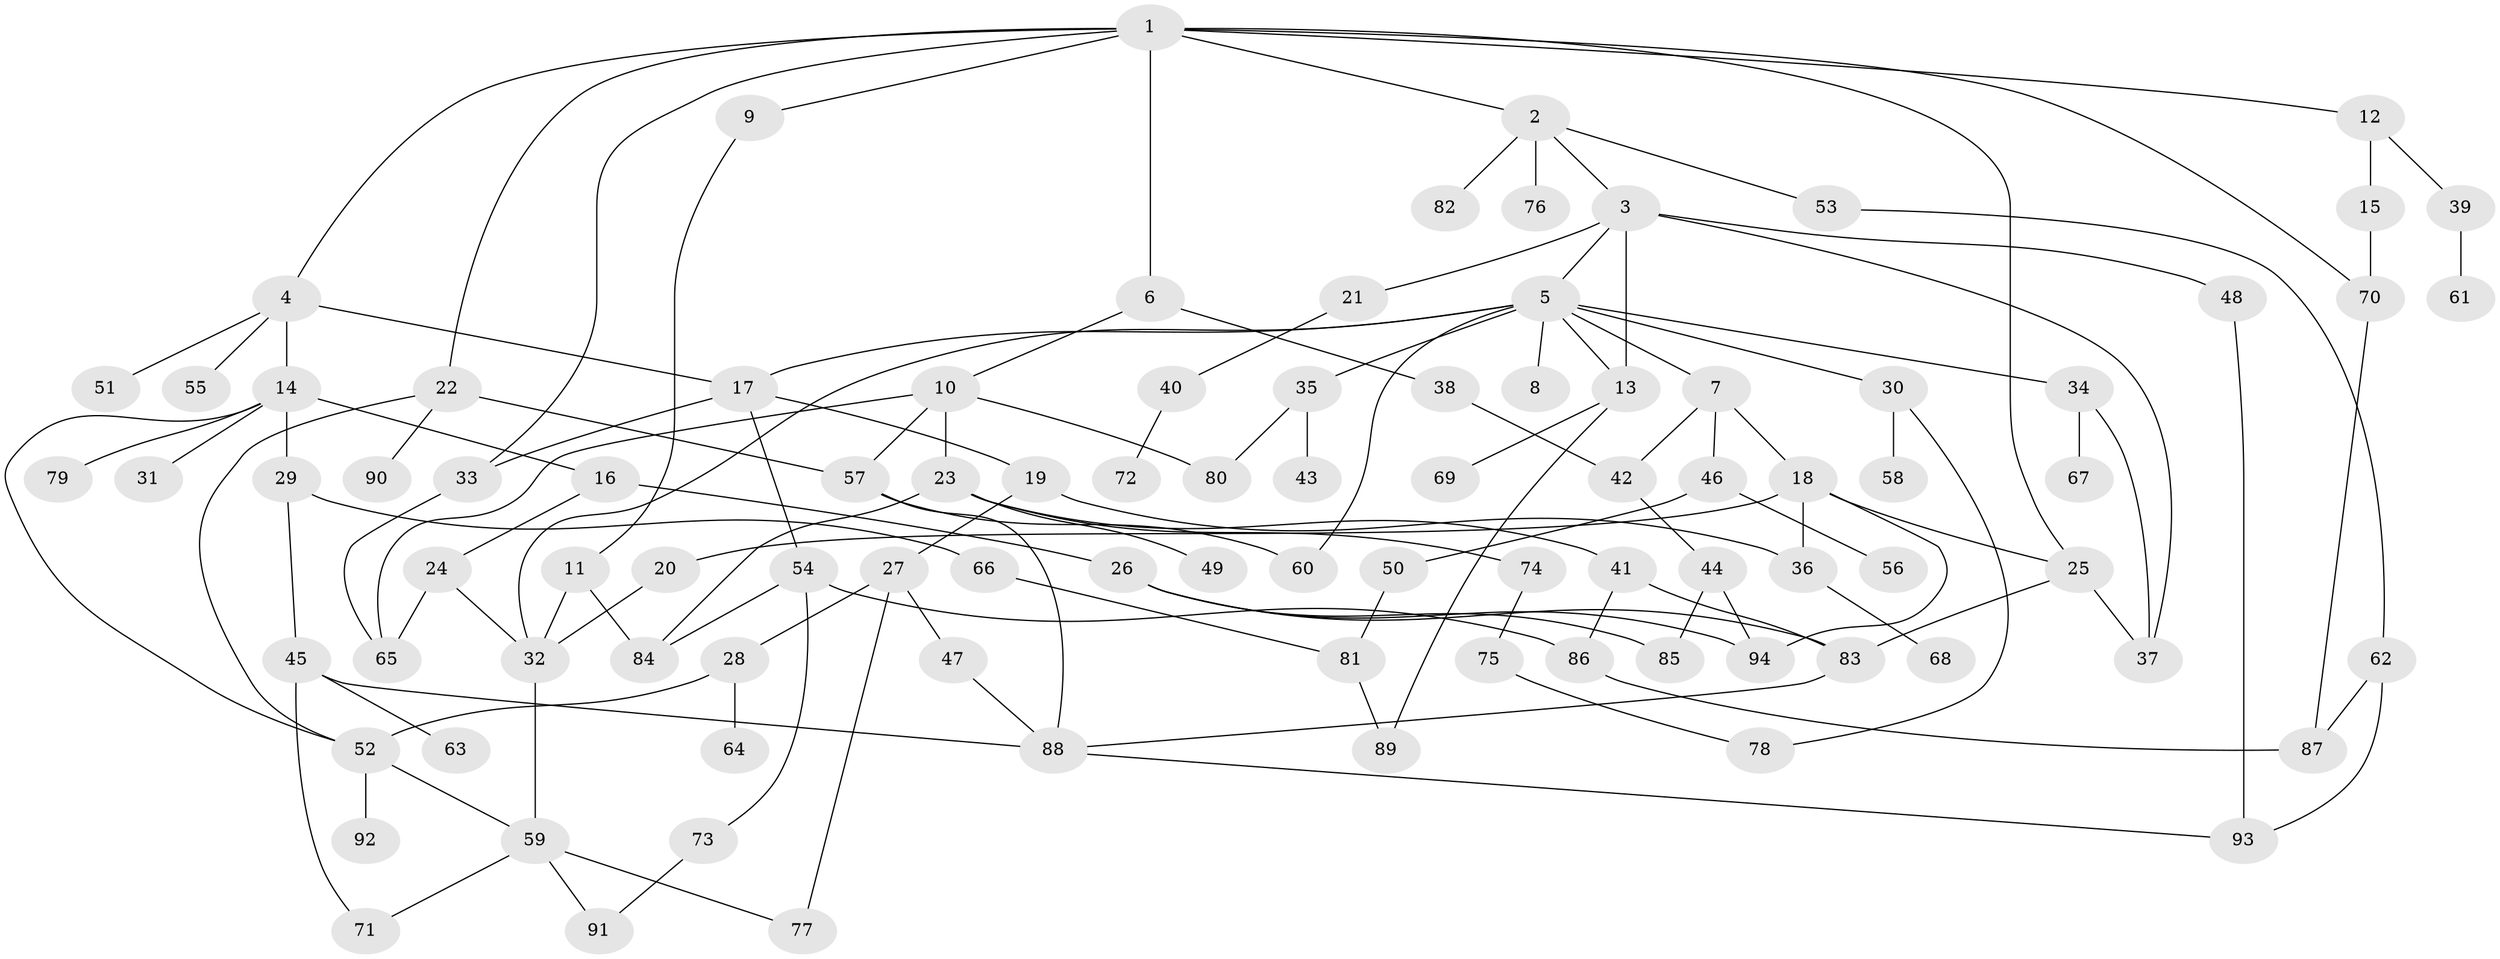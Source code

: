 // Generated by graph-tools (version 1.1) at 2025/10/02/27/25 16:10:51]
// undirected, 94 vertices, 134 edges
graph export_dot {
graph [start="1"]
  node [color=gray90,style=filled];
  1;
  2;
  3;
  4;
  5;
  6;
  7;
  8;
  9;
  10;
  11;
  12;
  13;
  14;
  15;
  16;
  17;
  18;
  19;
  20;
  21;
  22;
  23;
  24;
  25;
  26;
  27;
  28;
  29;
  30;
  31;
  32;
  33;
  34;
  35;
  36;
  37;
  38;
  39;
  40;
  41;
  42;
  43;
  44;
  45;
  46;
  47;
  48;
  49;
  50;
  51;
  52;
  53;
  54;
  55;
  56;
  57;
  58;
  59;
  60;
  61;
  62;
  63;
  64;
  65;
  66;
  67;
  68;
  69;
  70;
  71;
  72;
  73;
  74;
  75;
  76;
  77;
  78;
  79;
  80;
  81;
  82;
  83;
  84;
  85;
  86;
  87;
  88;
  89;
  90;
  91;
  92;
  93;
  94;
  1 -- 2;
  1 -- 4;
  1 -- 6;
  1 -- 9;
  1 -- 12;
  1 -- 22;
  1 -- 33;
  1 -- 70;
  1 -- 25;
  2 -- 3;
  2 -- 53;
  2 -- 76;
  2 -- 82;
  3 -- 5;
  3 -- 13;
  3 -- 21;
  3 -- 48;
  3 -- 37;
  4 -- 14;
  4 -- 51;
  4 -- 55;
  4 -- 17;
  5 -- 7;
  5 -- 8;
  5 -- 17;
  5 -- 30;
  5 -- 32;
  5 -- 34;
  5 -- 35;
  5 -- 13;
  5 -- 60;
  6 -- 10;
  6 -- 38;
  7 -- 18;
  7 -- 42;
  7 -- 46;
  9 -- 11;
  10 -- 23;
  10 -- 80;
  10 -- 57;
  10 -- 65;
  11 -- 84;
  11 -- 32;
  12 -- 15;
  12 -- 39;
  13 -- 69;
  13 -- 89;
  14 -- 16;
  14 -- 29;
  14 -- 31;
  14 -- 52;
  14 -- 79;
  15 -- 70;
  16 -- 24;
  16 -- 26;
  17 -- 19;
  17 -- 54;
  17 -- 33;
  18 -- 20;
  18 -- 25;
  18 -- 36;
  18 -- 94;
  19 -- 27;
  19 -- 36;
  20 -- 32;
  21 -- 40;
  22 -- 57;
  22 -- 90;
  22 -- 52;
  23 -- 41;
  23 -- 49;
  23 -- 74;
  23 -- 84;
  24 -- 32;
  24 -- 65;
  25 -- 83;
  25 -- 37;
  26 -- 94;
  26 -- 85;
  26 -- 83;
  27 -- 28;
  27 -- 47;
  27 -- 77;
  28 -- 64;
  28 -- 52;
  29 -- 45;
  29 -- 66;
  30 -- 58;
  30 -- 78;
  32 -- 59;
  33 -- 65;
  34 -- 37;
  34 -- 67;
  35 -- 43;
  35 -- 80;
  36 -- 68;
  38 -- 42;
  39 -- 61;
  40 -- 72;
  41 -- 83;
  41 -- 86;
  42 -- 44;
  44 -- 85;
  44 -- 94;
  45 -- 63;
  45 -- 71;
  45 -- 88;
  46 -- 50;
  46 -- 56;
  47 -- 88;
  48 -- 93;
  50 -- 81;
  52 -- 59;
  52 -- 92;
  53 -- 62;
  54 -- 73;
  54 -- 86;
  54 -- 84;
  57 -- 60;
  57 -- 88;
  59 -- 71;
  59 -- 77;
  59 -- 91;
  62 -- 93;
  62 -- 87;
  66 -- 81;
  70 -- 87;
  73 -- 91;
  74 -- 75;
  75 -- 78;
  81 -- 89;
  83 -- 88;
  86 -- 87;
  88 -- 93;
}
